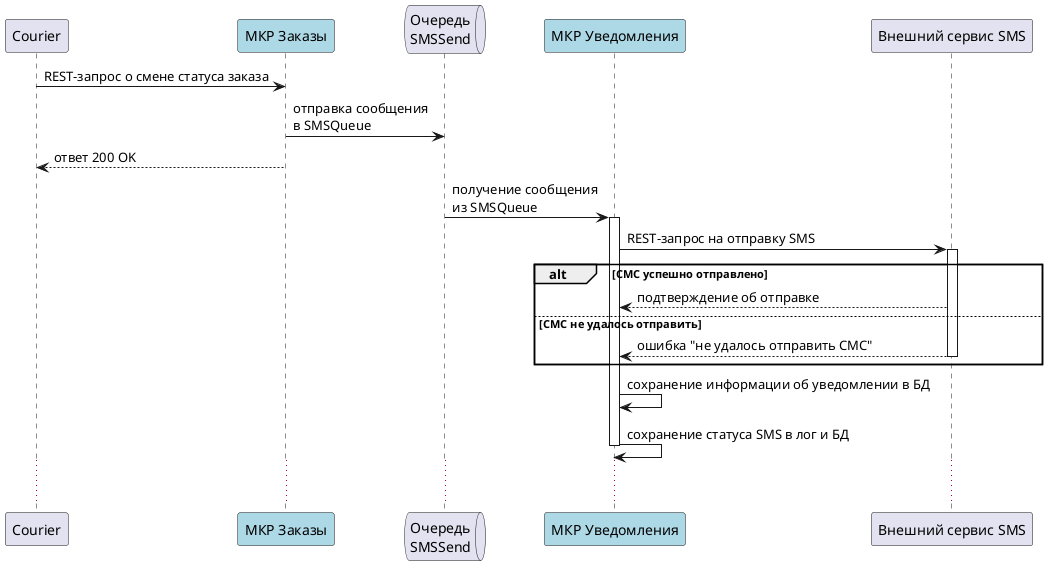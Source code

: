 ﻿@startuml

participant Courier
participant "МКР Заказы" as OrderService #lightblue
queue "Очередь\nSMSSend" as SMSQueue 
participant "МКР Уведомления" as NotificationService #lightblue
participant "Внешний сервис SMS" as ExternalSMSService

Courier -> OrderService: REST-запрос о смене статуса заказа


OrderService -> SMSQueue: отправка сообщения\nв SMSQueue
OrderService --> Courier: ответ 200 OK

SMSQueue -> NotificationService: получение сообщения\nиз SMSQueue

activate NotificationService

NotificationService -> ExternalSMSService: REST-запрос на отправку SMS

activate ExternalSMSService

alt СМС успешно отправлено
    ExternalSMSService --> NotificationService: подтверждение об отправке

    
else СМС не удалось отправить
    ExternalSMSService --> NotificationService: ошибка "не удалось отправить СМС"

deactivate ExternalSMSService

end


    NotificationService -> NotificationService: сохранение информации об уведомлении в БД
    NotificationService -> NotificationService: сохранение статуса SMS в лог и БД

deactivate NotificationService

... ...



@enduml